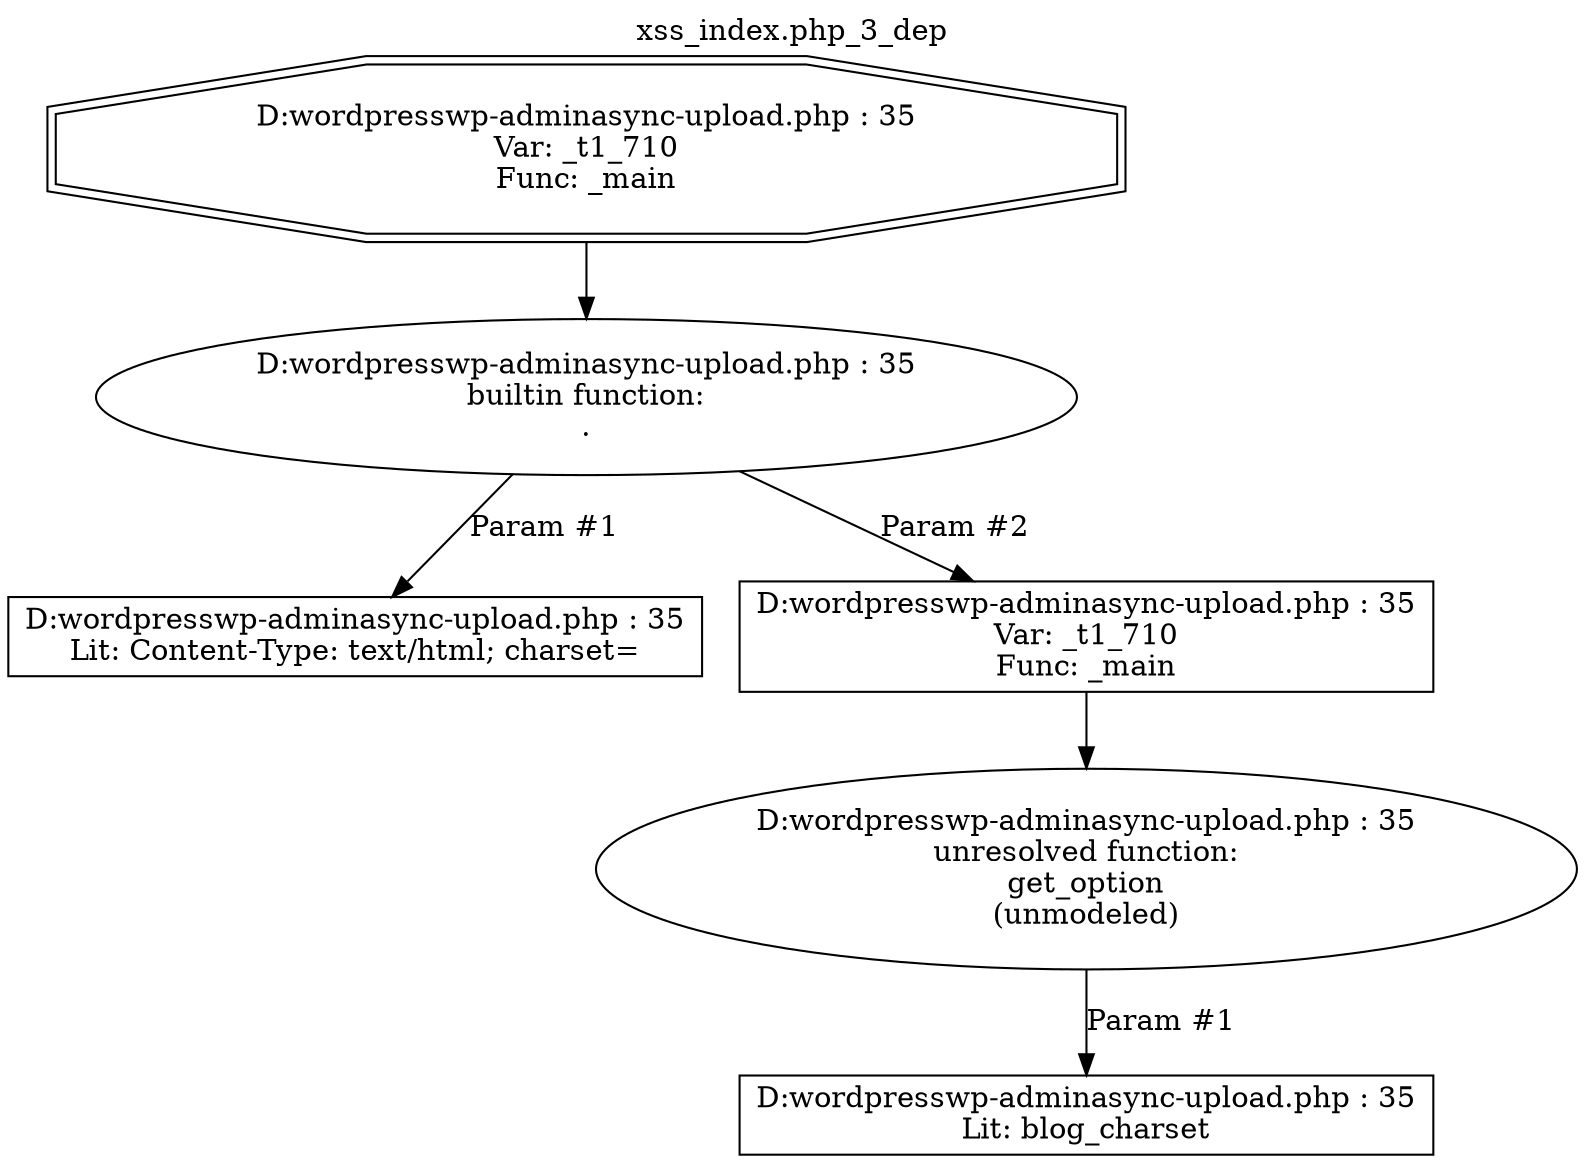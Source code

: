 digraph cfg {
  label="xss_index.php_3_dep";
  labelloc=t;
  n1 [shape=doubleoctagon, label="D:\wordpress\wp-admin\async-upload.php : 35\nVar: _t1_710\nFunc: _main\n"];
  n2 [shape=ellipse, label="D:\wordpress\wp-admin\async-upload.php : 35\nbuiltin function:\n.\n"];
  n3 [shape=box, label="D:\wordpress\wp-admin\async-upload.php : 35\nLit: Content-Type: text/html; charset=\n"];
  n4 [shape=box, label="D:\wordpress\wp-admin\async-upload.php : 35\nVar: _t1_710\nFunc: _main\n"];
  n5 [shape=ellipse, label="D:\wordpress\wp-admin\async-upload.php : 35\nunresolved function:\nget_option\n(unmodeled)\n"];
  n6 [shape=box, label="D:\wordpress\wp-admin\async-upload.php : 35\nLit: blog_charset\n"];
  n1 -> n2;
  n2 -> n3[label="Param #1"];
  n2 -> n4[label="Param #2"];
  n4 -> n5;
  n5 -> n6[label="Param #1"];
}

